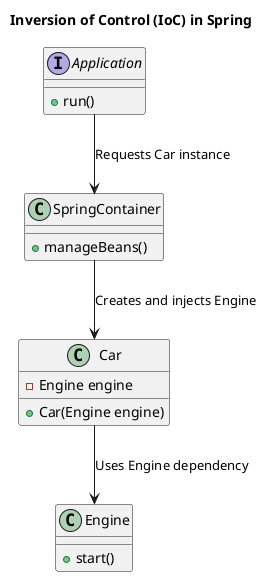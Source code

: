 @startuml
title Inversion of Control (IoC) in Spring

interface Application {
    +run()
}

class Car {
    -Engine engine
    +Car(Engine engine)
}

class Engine {
    +start()
}

class SpringContainer {
    +manageBeans()
}

Application --> SpringContainer : "Requests Car instance"
SpringContainer --> Car : "Creates and injects Engine"
Car --> Engine : "Uses Engine dependency"

@enduml
